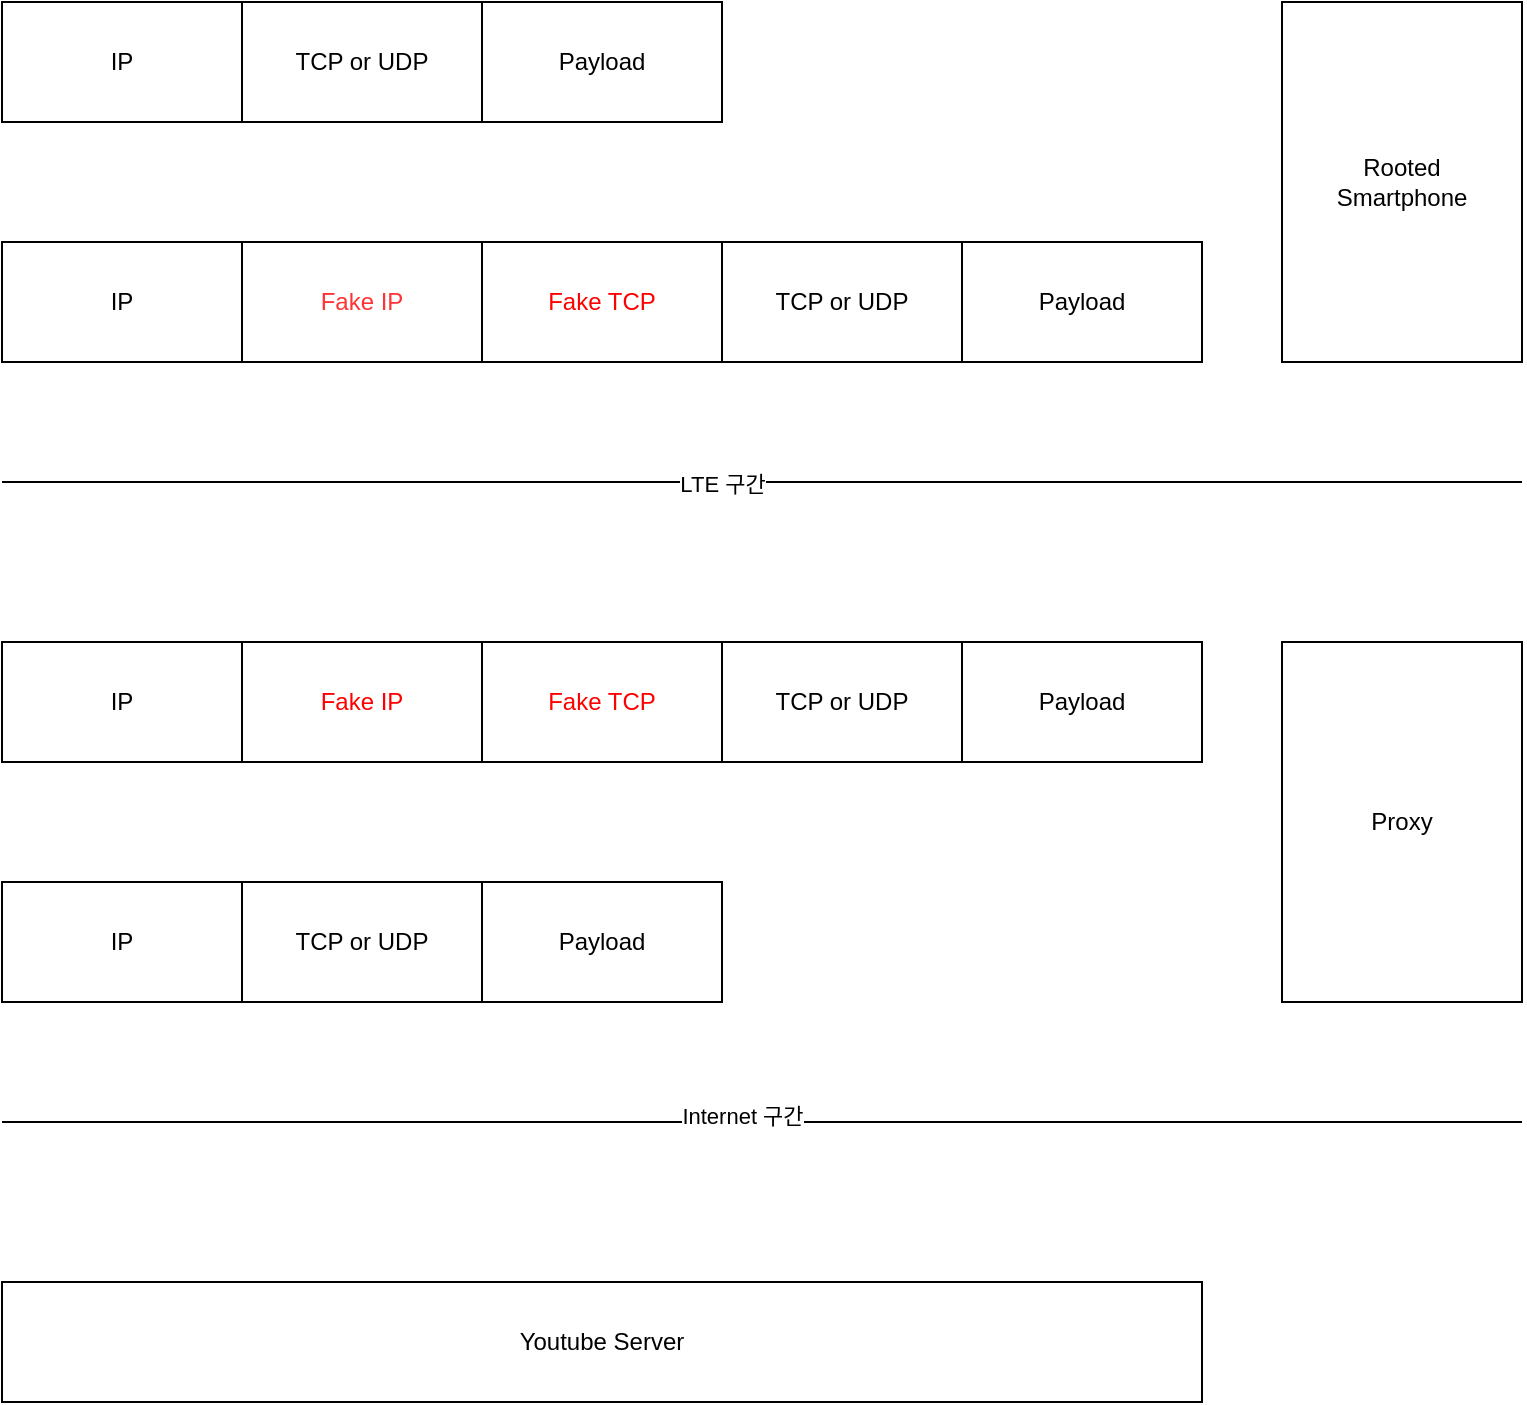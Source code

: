 <mxfile version="14.9.9" type="device"><diagram id="Ib_mWtSl0Ooc5z17MnfF" name="Page-1"><mxGraphModel dx="1422" dy="834" grid="1" gridSize="10" guides="1" tooltips="1" connect="1" arrows="1" fold="1" page="1" pageScale="1" pageWidth="850" pageHeight="1100" math="0" shadow="0"><root><mxCell id="0"/><mxCell id="1" parent="0"/><mxCell id="jHTLj4FO-ZqBWE9UkEH2-1" value="IP" style="rounded=0;whiteSpace=wrap;html=1;" parent="1" vertex="1"><mxGeometry x="40" y="40" width="120" height="60" as="geometry"/></mxCell><mxCell id="jHTLj4FO-ZqBWE9UkEH2-2" value="TCP or UDP" style="rounded=0;whiteSpace=wrap;html=1;" parent="1" vertex="1"><mxGeometry x="160" y="40" width="120" height="60" as="geometry"/></mxCell><mxCell id="jHTLj4FO-ZqBWE9UkEH2-3" value="Payload" style="rounded=0;whiteSpace=wrap;html=1;" parent="1" vertex="1"><mxGeometry x="280" y="40" width="120" height="60" as="geometry"/></mxCell><mxCell id="jHTLj4FO-ZqBWE9UkEH2-4" value="IP" style="rounded=0;whiteSpace=wrap;html=1;" parent="1" vertex="1"><mxGeometry x="40" y="160" width="120" height="60" as="geometry"/></mxCell><mxCell id="jHTLj4FO-ZqBWE9UkEH2-5" value="TCP or UDP" style="rounded=0;whiteSpace=wrap;html=1;" parent="1" vertex="1"><mxGeometry x="400" y="160" width="120" height="60" as="geometry"/></mxCell><mxCell id="jHTLj4FO-ZqBWE9UkEH2-6" value="Payload" style="rounded=0;whiteSpace=wrap;html=1;" parent="1" vertex="1"><mxGeometry x="520" y="160" width="120" height="60" as="geometry"/></mxCell><mxCell id="jHTLj4FO-ZqBWE9UkEH2-7" value="&lt;font color=&quot;#ff3333&quot;&gt;Fake IP&lt;/font&gt;" style="rounded=0;whiteSpace=wrap;html=1;" parent="1" vertex="1"><mxGeometry x="160" y="160" width="120" height="60" as="geometry"/></mxCell><mxCell id="jHTLj4FO-ZqBWE9UkEH2-8" value="&lt;font color=&quot;#ff0000&quot;&gt;Fake TCP&lt;/font&gt;" style="rounded=0;whiteSpace=wrap;html=1;" parent="1" vertex="1"><mxGeometry x="280" y="160" width="120" height="60" as="geometry"/></mxCell><mxCell id="jHTLj4FO-ZqBWE9UkEH2-9" value="" style="endArrow=none;html=1;" parent="1" edge="1"><mxGeometry width="50" height="50" relative="1" as="geometry"><mxPoint x="40" y="280" as="sourcePoint"/><mxPoint x="800" y="280" as="targetPoint"/></mxGeometry></mxCell><mxCell id="jHTLj4FO-ZqBWE9UkEH2-10" value="LTE 구간" style="edgeLabel;html=1;align=center;verticalAlign=middle;resizable=0;points=[];" parent="jHTLj4FO-ZqBWE9UkEH2-9" vertex="1" connectable="0"><mxGeometry x="-0.177" y="-1" relative="1" as="geometry"><mxPoint x="47" as="offset"/></mxGeometry></mxCell><mxCell id="jHTLj4FO-ZqBWE9UkEH2-11" value="IP" style="rounded=0;whiteSpace=wrap;html=1;" parent="1" vertex="1"><mxGeometry x="40" y="360" width="120" height="60" as="geometry"/></mxCell><mxCell id="jHTLj4FO-ZqBWE9UkEH2-12" value="TCP or UDP" style="rounded=0;whiteSpace=wrap;html=1;" parent="1" vertex="1"><mxGeometry x="400" y="360" width="120" height="60" as="geometry"/></mxCell><mxCell id="jHTLj4FO-ZqBWE9UkEH2-13" value="Payload" style="rounded=0;whiteSpace=wrap;html=1;" parent="1" vertex="1"><mxGeometry x="520" y="360" width="120" height="60" as="geometry"/></mxCell><mxCell id="jHTLj4FO-ZqBWE9UkEH2-14" value="&lt;font color=&quot;#ff0000&quot;&gt;Fake IP&lt;/font&gt;" style="rounded=0;whiteSpace=wrap;html=1;" parent="1" vertex="1"><mxGeometry x="160" y="360" width="120" height="60" as="geometry"/></mxCell><mxCell id="jHTLj4FO-ZqBWE9UkEH2-15" value="&lt;font color=&quot;#ff0000&quot;&gt;Fake TCP&lt;/font&gt;" style="rounded=0;whiteSpace=wrap;html=1;" parent="1" vertex="1"><mxGeometry x="280" y="360" width="120" height="60" as="geometry"/></mxCell><mxCell id="jHTLj4FO-ZqBWE9UkEH2-16" value="IP" style="rounded=0;whiteSpace=wrap;html=1;" parent="1" vertex="1"><mxGeometry x="40" y="480" width="120" height="60" as="geometry"/></mxCell><mxCell id="jHTLj4FO-ZqBWE9UkEH2-17" value="TCP or UDP" style="rounded=0;whiteSpace=wrap;html=1;" parent="1" vertex="1"><mxGeometry x="160" y="480" width="120" height="60" as="geometry"/></mxCell><mxCell id="jHTLj4FO-ZqBWE9UkEH2-18" value="Payload" style="rounded=0;whiteSpace=wrap;html=1;" parent="1" vertex="1"><mxGeometry x="280" y="480" width="120" height="60" as="geometry"/></mxCell><mxCell id="jHTLj4FO-ZqBWE9UkEH2-22" value="Rooted&lt;br&gt;Smartphone" style="rounded=0;whiteSpace=wrap;html=1;" parent="1" vertex="1"><mxGeometry x="680" y="40" width="120" height="180" as="geometry"/></mxCell><mxCell id="jHTLj4FO-ZqBWE9UkEH2-23" value="Proxy" style="rounded=0;whiteSpace=wrap;html=1;" parent="1" vertex="1"><mxGeometry x="680" y="360" width="120" height="180" as="geometry"/></mxCell><mxCell id="jHTLj4FO-ZqBWE9UkEH2-25" value="Youtube Server" style="rounded=0;whiteSpace=wrap;html=1;" parent="1" vertex="1"><mxGeometry x="40" y="680" width="600" height="60" as="geometry"/></mxCell><mxCell id="jHTLj4FO-ZqBWE9UkEH2-34" value="" style="endArrow=none;html=1;" parent="1" edge="1"><mxGeometry width="50" height="50" relative="1" as="geometry"><mxPoint x="40" y="600" as="sourcePoint"/><mxPoint x="800" y="600" as="targetPoint"/><Array as="points"><mxPoint x="420" y="600"/></Array></mxGeometry></mxCell><mxCell id="jHTLj4FO-ZqBWE9UkEH2-35" value="Internet 구간" style="edgeLabel;html=1;align=center;verticalAlign=middle;resizable=0;points=[];" parent="jHTLj4FO-ZqBWE9UkEH2-34" vertex="1" connectable="0"><mxGeometry x="-0.026" y="3" relative="1" as="geometry"><mxPoint as="offset"/></mxGeometry></mxCell></root></mxGraphModel></diagram></mxfile>